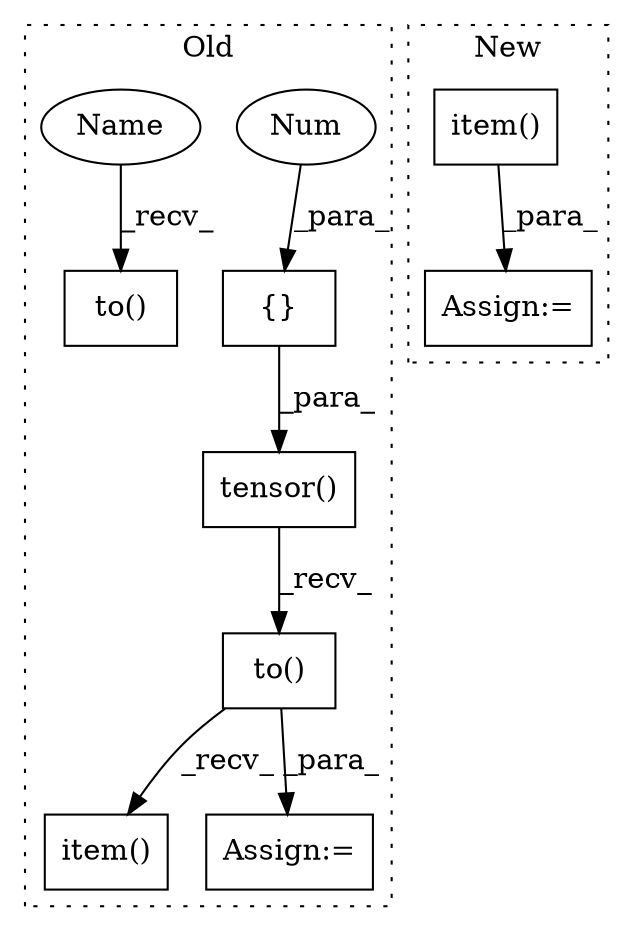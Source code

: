 digraph G {
subgraph cluster0 {
1 [label="tensor()" a="75" s="5225,5241" l="13,15" shape="box"];
3 [label="to()" a="75" s="5225,5271" l="35,1" shape="box"];
4 [label="{}" a="59" s="5238,5240" l="1,0" shape="box"];
5 [label="Num" a="76" s="5239" l="1" shape="ellipse"];
6 [label="item()" a="75" s="6481" l="15" shape="box"];
7 [label="to()" a="75" s="5541,5571" l="19,1" shape="box"];
9 [label="Assign:=" a="68" s="6322" l="4" shape="box"];
10 [label="Name" a="87" s="5541" l="15" shape="ellipse"];
label = "Old";
style="dotted";
}
subgraph cluster1 {
2 [label="item()" a="75" s="5743" l="11" shape="box"];
8 [label="Assign:=" a="68" s="5739" l="4" shape="box"];
label = "New";
style="dotted";
}
1 -> 3 [label="_recv_"];
2 -> 8 [label="_para_"];
3 -> 6 [label="_recv_"];
3 -> 9 [label="_para_"];
4 -> 1 [label="_para_"];
5 -> 4 [label="_para_"];
10 -> 7 [label="_recv_"];
}